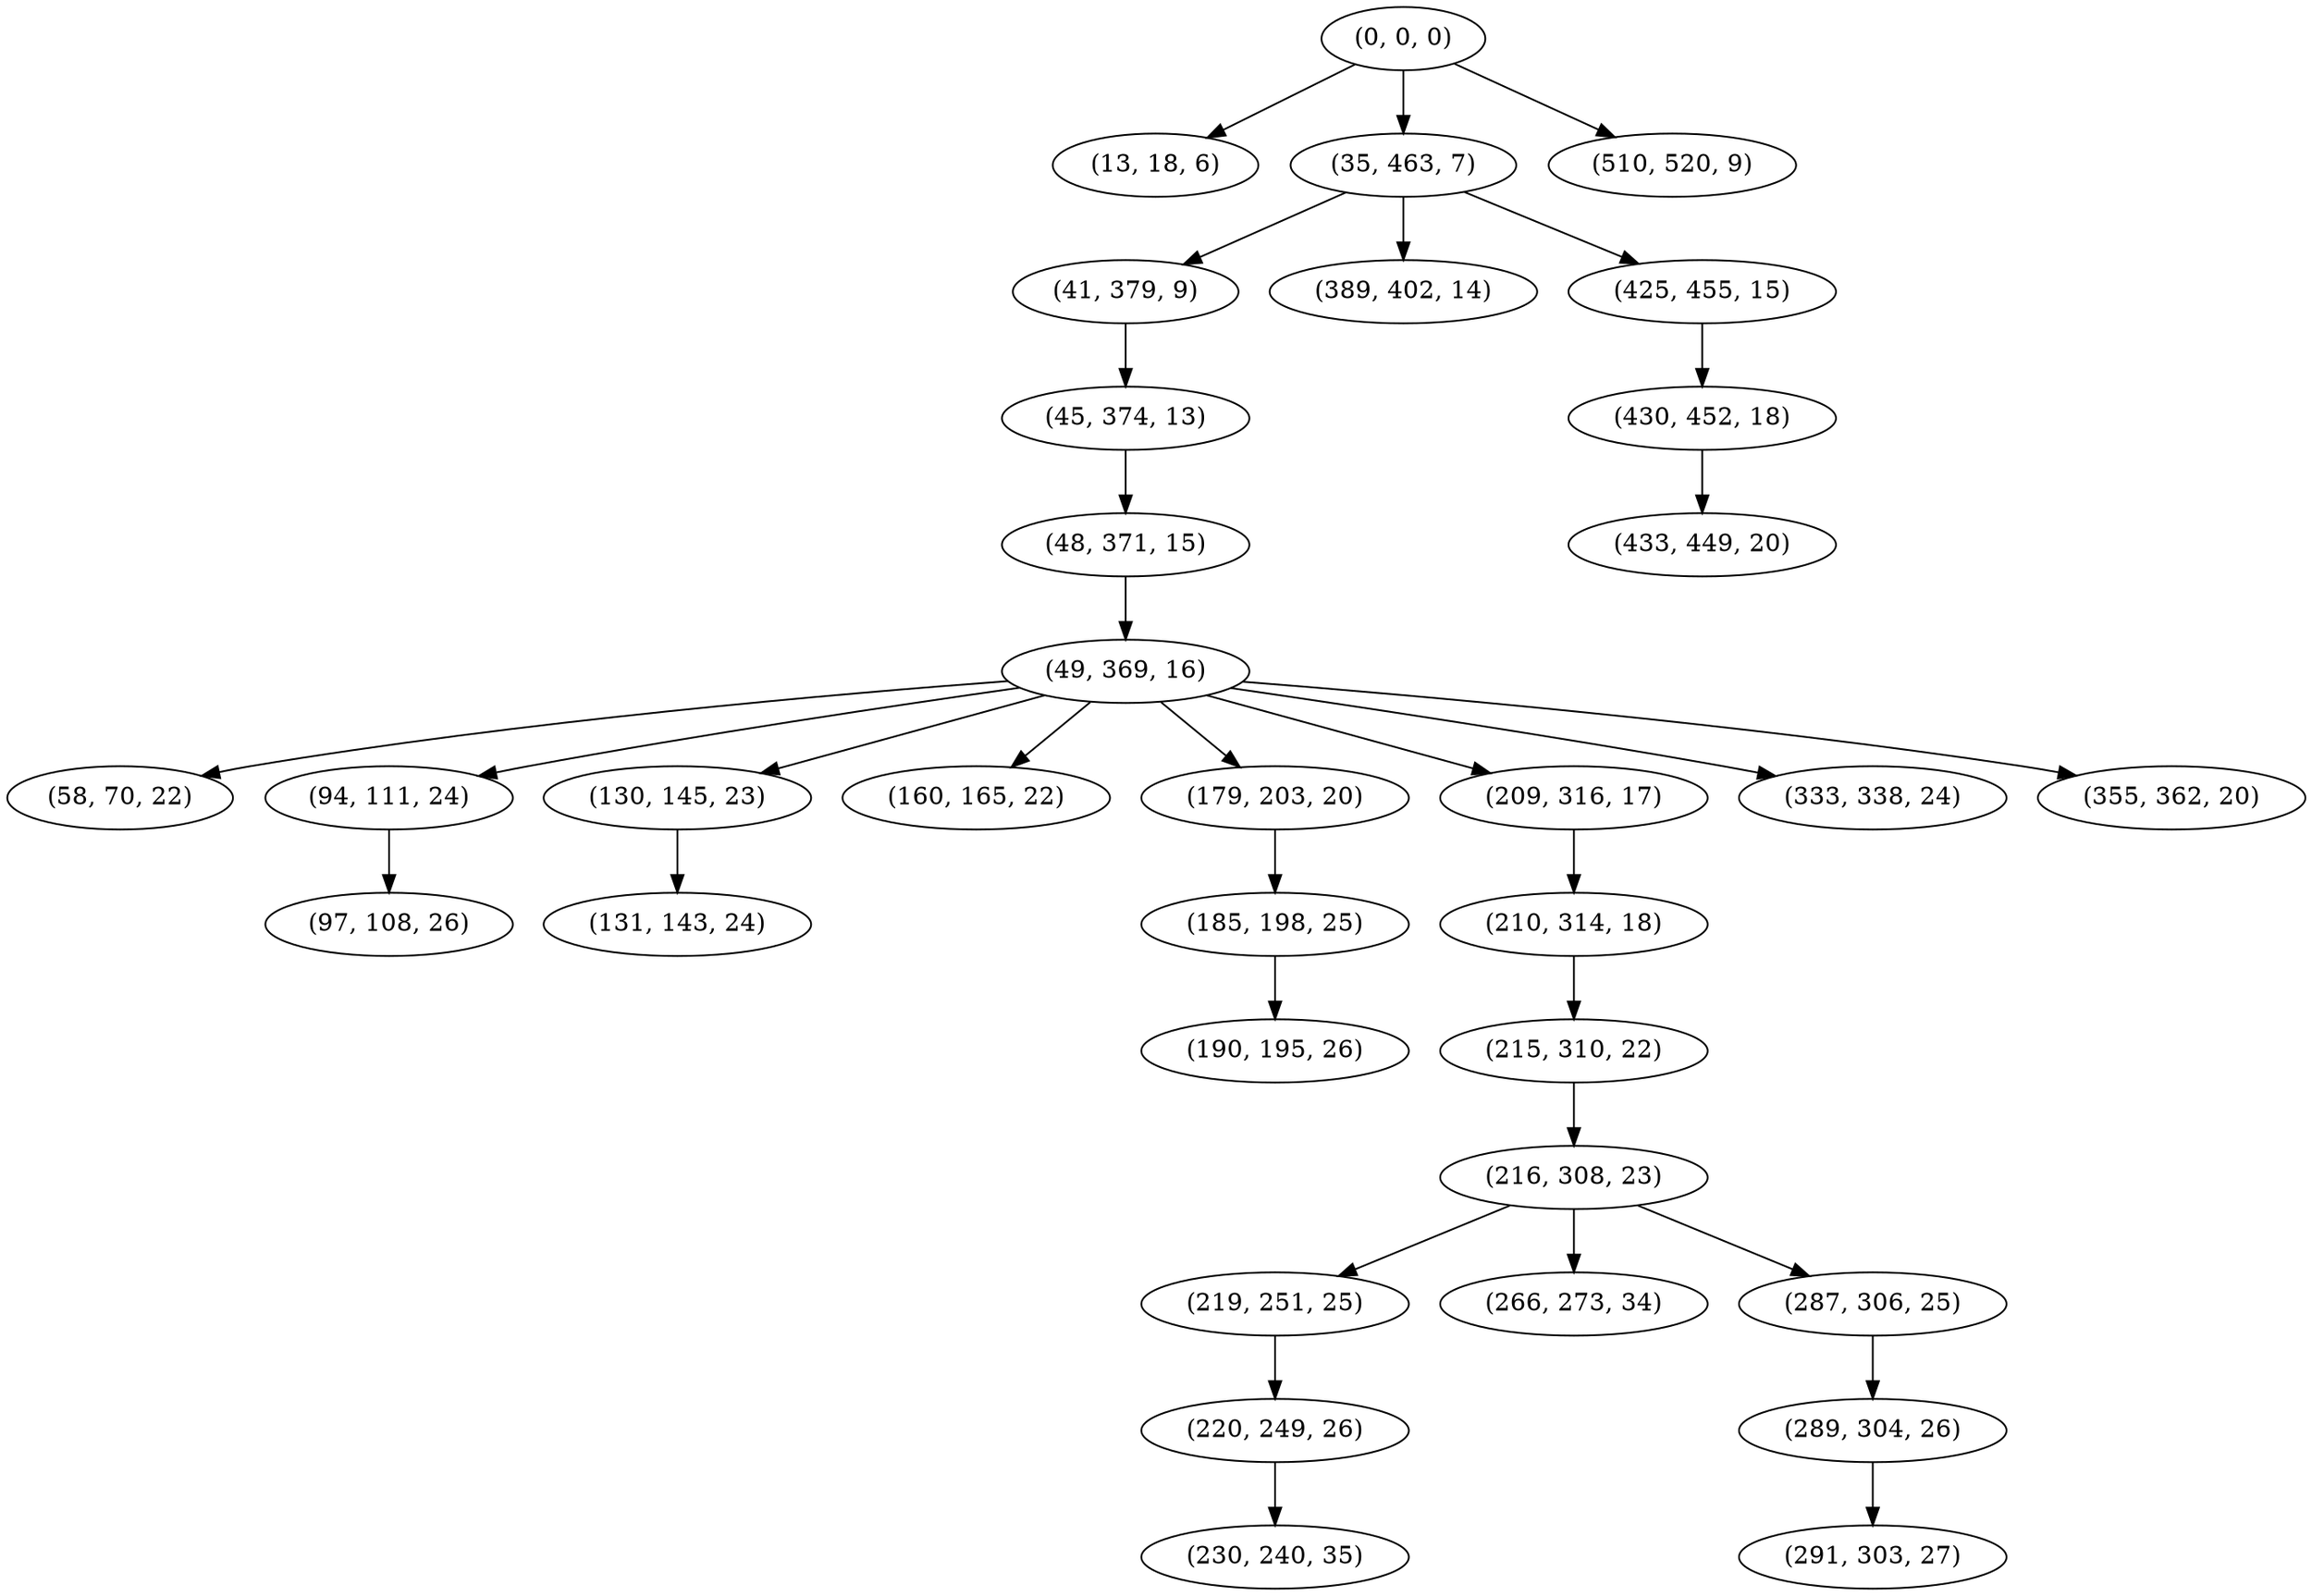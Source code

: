 digraph tree {
    "(0, 0, 0)";
    "(13, 18, 6)";
    "(35, 463, 7)";
    "(41, 379, 9)";
    "(45, 374, 13)";
    "(48, 371, 15)";
    "(49, 369, 16)";
    "(58, 70, 22)";
    "(94, 111, 24)";
    "(97, 108, 26)";
    "(130, 145, 23)";
    "(131, 143, 24)";
    "(160, 165, 22)";
    "(179, 203, 20)";
    "(185, 198, 25)";
    "(190, 195, 26)";
    "(209, 316, 17)";
    "(210, 314, 18)";
    "(215, 310, 22)";
    "(216, 308, 23)";
    "(219, 251, 25)";
    "(220, 249, 26)";
    "(230, 240, 35)";
    "(266, 273, 34)";
    "(287, 306, 25)";
    "(289, 304, 26)";
    "(291, 303, 27)";
    "(333, 338, 24)";
    "(355, 362, 20)";
    "(389, 402, 14)";
    "(425, 455, 15)";
    "(430, 452, 18)";
    "(433, 449, 20)";
    "(510, 520, 9)";
    "(0, 0, 0)" -> "(13, 18, 6)";
    "(0, 0, 0)" -> "(35, 463, 7)";
    "(0, 0, 0)" -> "(510, 520, 9)";
    "(35, 463, 7)" -> "(41, 379, 9)";
    "(35, 463, 7)" -> "(389, 402, 14)";
    "(35, 463, 7)" -> "(425, 455, 15)";
    "(41, 379, 9)" -> "(45, 374, 13)";
    "(45, 374, 13)" -> "(48, 371, 15)";
    "(48, 371, 15)" -> "(49, 369, 16)";
    "(49, 369, 16)" -> "(58, 70, 22)";
    "(49, 369, 16)" -> "(94, 111, 24)";
    "(49, 369, 16)" -> "(130, 145, 23)";
    "(49, 369, 16)" -> "(160, 165, 22)";
    "(49, 369, 16)" -> "(179, 203, 20)";
    "(49, 369, 16)" -> "(209, 316, 17)";
    "(49, 369, 16)" -> "(333, 338, 24)";
    "(49, 369, 16)" -> "(355, 362, 20)";
    "(94, 111, 24)" -> "(97, 108, 26)";
    "(130, 145, 23)" -> "(131, 143, 24)";
    "(179, 203, 20)" -> "(185, 198, 25)";
    "(185, 198, 25)" -> "(190, 195, 26)";
    "(209, 316, 17)" -> "(210, 314, 18)";
    "(210, 314, 18)" -> "(215, 310, 22)";
    "(215, 310, 22)" -> "(216, 308, 23)";
    "(216, 308, 23)" -> "(219, 251, 25)";
    "(216, 308, 23)" -> "(266, 273, 34)";
    "(216, 308, 23)" -> "(287, 306, 25)";
    "(219, 251, 25)" -> "(220, 249, 26)";
    "(220, 249, 26)" -> "(230, 240, 35)";
    "(287, 306, 25)" -> "(289, 304, 26)";
    "(289, 304, 26)" -> "(291, 303, 27)";
    "(425, 455, 15)" -> "(430, 452, 18)";
    "(430, 452, 18)" -> "(433, 449, 20)";
}
